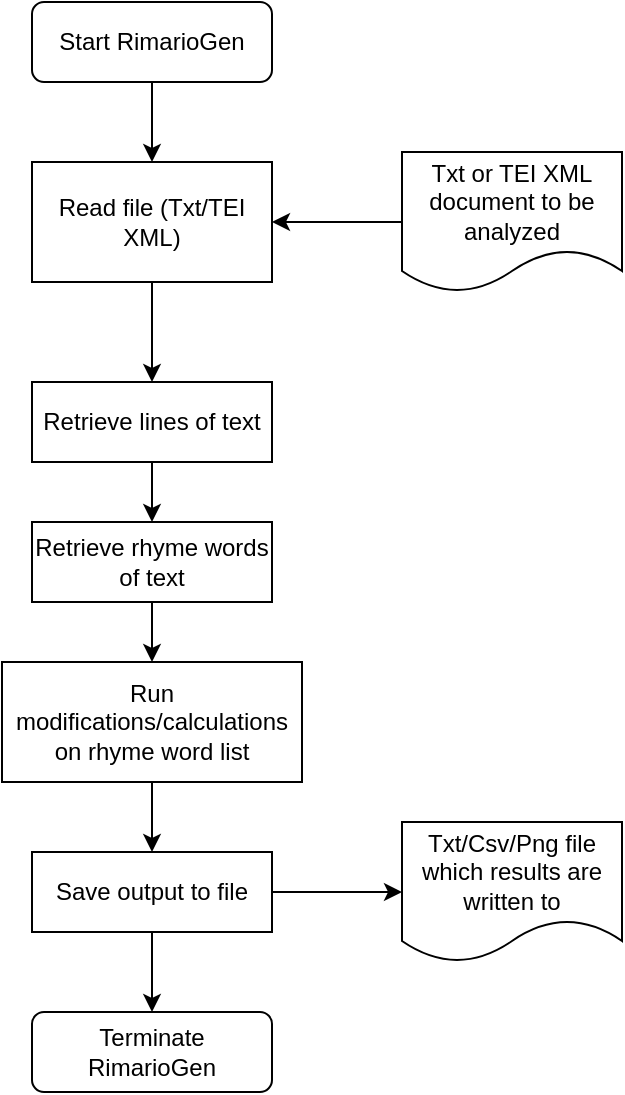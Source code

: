 <mxfile version="20.3.0" type="device"><diagram id="C5RBs43oDa-KdzZeNtuy" name="Page-1"><mxGraphModel dx="1038" dy="641" grid="1" gridSize="10" guides="1" tooltips="1" connect="1" arrows="1" fold="1" page="1" pageScale="1" pageWidth="827" pageHeight="1169" math="0" shadow="0"><root><mxCell id="WIyWlLk6GJQsqaUBKTNV-0"/><mxCell id="WIyWlLk6GJQsqaUBKTNV-1" parent="WIyWlLk6GJQsqaUBKTNV-0"/><mxCell id="WIyWlLk6GJQsqaUBKTNV-3" value="Start RimarioGen" style="rounded=1&#10;;whiteSpace=wrap;html=1;fontSize=12;glass=0;strokeWidth=1;shadow=0;" parent="WIyWlLk6GJQsqaUBKTNV-1" vertex="1"><mxGeometry x="160" y="80" width="120" height="40" as="geometry"/></mxCell><mxCell id="WIyWlLk6GJQsqaUBKTNV-11" value="Run modifications/calculations on rhyme word list" style="rounded=0;whiteSpace=wrap;html=1;fontSize=12;glass=0;strokeWidth=1;shadow=0;" parent="WIyWlLk6GJQsqaUBKTNV-1" vertex="1"><mxGeometry x="145" y="410" width="150" height="60" as="geometry"/></mxCell><mxCell id="WIyWlLk6GJQsqaUBKTNV-12" value="Retrieve lines of text" style="rounded=0;whiteSpace=wrap;html=1;fontSize=12;glass=0;strokeWidth=1;shadow=0;" parent="WIyWlLk6GJQsqaUBKTNV-1" vertex="1"><mxGeometry x="160" y="270" width="120" height="40" as="geometry"/></mxCell><mxCell id="t2KPyoKqzcIcBTzeoG7d-0" value="Read file (Txt/TEI XML)" style="rounded=0;whiteSpace=wrap;html=1;" vertex="1" parent="WIyWlLk6GJQsqaUBKTNV-1"><mxGeometry x="160" y="160" width="120" height="60" as="geometry"/></mxCell><mxCell id="t2KPyoKqzcIcBTzeoG7d-1" value="Retrieve rhyme words of text" style="rounded=0;whiteSpace=wrap;html=1;fontSize=12;glass=0;strokeWidth=1;shadow=0;" vertex="1" parent="WIyWlLk6GJQsqaUBKTNV-1"><mxGeometry x="160" y="340" width="120" height="40" as="geometry"/></mxCell><mxCell id="t2KPyoKqzcIcBTzeoG7d-2" value="Save output to file" style="rounded=0;whiteSpace=wrap;html=1;fontSize=12;glass=0;strokeWidth=1;shadow=0;" vertex="1" parent="WIyWlLk6GJQsqaUBKTNV-1"><mxGeometry x="160" y="505" width="120" height="40" as="geometry"/></mxCell><mxCell id="t2KPyoKqzcIcBTzeoG7d-3" value="Txt or TEI XML document to be analyzed" style="shape=document;whiteSpace=wrap;html=1;boundedLbl=1;" vertex="1" parent="WIyWlLk6GJQsqaUBKTNV-1"><mxGeometry x="345" y="155" width="110" height="70" as="geometry"/></mxCell><mxCell id="t2KPyoKqzcIcBTzeoG7d-4" value="Txt/Csv/Png file which results are written to" style="shape=document;whiteSpace=wrap;html=1;boundedLbl=1;" vertex="1" parent="WIyWlLk6GJQsqaUBKTNV-1"><mxGeometry x="345" y="490" width="110" height="70" as="geometry"/></mxCell><mxCell id="t2KPyoKqzcIcBTzeoG7d-5" value="Terminate RimarioGen" style="rounded=1&#10;;whiteSpace=wrap;html=1;fontSize=12;glass=0;strokeWidth=1;shadow=0;" vertex="1" parent="WIyWlLk6GJQsqaUBKTNV-1"><mxGeometry x="160" y="585" width="120" height="40" as="geometry"/></mxCell><mxCell id="t2KPyoKqzcIcBTzeoG7d-8" value="" style="endArrow=classic;html=1;rounded=0;exitX=0.5;exitY=1;exitDx=0;exitDy=0;entryX=0.5;entryY=0;entryDx=0;entryDy=0;" edge="1" parent="WIyWlLk6GJQsqaUBKTNV-1" source="WIyWlLk6GJQsqaUBKTNV-3" target="t2KPyoKqzcIcBTzeoG7d-0"><mxGeometry width="50" height="50" relative="1" as="geometry"><mxPoint x="390" y="220" as="sourcePoint"/><mxPoint x="440" y="170" as="targetPoint"/></mxGeometry></mxCell><mxCell id="t2KPyoKqzcIcBTzeoG7d-9" value="" style="endArrow=classic;html=1;rounded=0;exitX=0.5;exitY=1;exitDx=0;exitDy=0;entryX=0.5;entryY=0;entryDx=0;entryDy=0;" edge="1" parent="WIyWlLk6GJQsqaUBKTNV-1" source="t2KPyoKqzcIcBTzeoG7d-0" target="WIyWlLk6GJQsqaUBKTNV-12"><mxGeometry width="50" height="50" relative="1" as="geometry"><mxPoint x="230" y="130" as="sourcePoint"/><mxPoint x="230" y="170" as="targetPoint"/><Array as="points"/></mxGeometry></mxCell><mxCell id="t2KPyoKqzcIcBTzeoG7d-10" value="" style="endArrow=classic;html=1;rounded=0;exitX=0.5;exitY=1;exitDx=0;exitDy=0;" edge="1" parent="WIyWlLk6GJQsqaUBKTNV-1" source="WIyWlLk6GJQsqaUBKTNV-12" target="t2KPyoKqzcIcBTzeoG7d-1"><mxGeometry width="50" height="50" relative="1" as="geometry"><mxPoint x="240" y="140" as="sourcePoint"/><mxPoint x="240" y="180" as="targetPoint"/></mxGeometry></mxCell><mxCell id="t2KPyoKqzcIcBTzeoG7d-11" value="" style="endArrow=classic;html=1;rounded=0;exitX=0.5;exitY=1;exitDx=0;exitDy=0;entryX=0.5;entryY=0;entryDx=0;entryDy=0;" edge="1" parent="WIyWlLk6GJQsqaUBKTNV-1" source="t2KPyoKqzcIcBTzeoG7d-1" target="WIyWlLk6GJQsqaUBKTNV-11"><mxGeometry width="50" height="50" relative="1" as="geometry"><mxPoint x="250" y="150" as="sourcePoint"/><mxPoint x="250" y="190" as="targetPoint"/></mxGeometry></mxCell><mxCell id="t2KPyoKqzcIcBTzeoG7d-12" value="" style="endArrow=classic;html=1;rounded=0;exitX=0.5;exitY=1;exitDx=0;exitDy=0;entryX=0.5;entryY=0;entryDx=0;entryDy=0;" edge="1" parent="WIyWlLk6GJQsqaUBKTNV-1" source="WIyWlLk6GJQsqaUBKTNV-11" target="t2KPyoKqzcIcBTzeoG7d-2"><mxGeometry width="50" height="50" relative="1" as="geometry"><mxPoint x="260" y="160" as="sourcePoint"/><mxPoint x="260" y="200" as="targetPoint"/></mxGeometry></mxCell><mxCell id="t2KPyoKqzcIcBTzeoG7d-13" value="" style="endArrow=classic;html=1;rounded=0;exitX=0.5;exitY=1;exitDx=0;exitDy=0;entryX=0.5;entryY=0;entryDx=0;entryDy=0;" edge="1" parent="WIyWlLk6GJQsqaUBKTNV-1" source="t2KPyoKqzcIcBTzeoG7d-2" target="t2KPyoKqzcIcBTzeoG7d-5"><mxGeometry width="50" height="50" relative="1" as="geometry"><mxPoint x="270" y="170" as="sourcePoint"/><mxPoint x="270" y="210" as="targetPoint"/></mxGeometry></mxCell><mxCell id="t2KPyoKqzcIcBTzeoG7d-14" value="" style="endArrow=classic;html=1;rounded=0;exitX=1;exitY=0.5;exitDx=0;exitDy=0;entryX=0;entryY=0.5;entryDx=0;entryDy=0;" edge="1" parent="WIyWlLk6GJQsqaUBKTNV-1" source="t2KPyoKqzcIcBTzeoG7d-2" target="t2KPyoKqzcIcBTzeoG7d-4"><mxGeometry width="50" height="50" relative="1" as="geometry"><mxPoint x="280" y="180" as="sourcePoint"/><mxPoint x="280" y="220" as="targetPoint"/></mxGeometry></mxCell><mxCell id="t2KPyoKqzcIcBTzeoG7d-15" value="" style="endArrow=classic;html=1;rounded=0;exitX=0;exitY=0.5;exitDx=0;exitDy=0;entryX=1;entryY=0.5;entryDx=0;entryDy=0;" edge="1" parent="WIyWlLk6GJQsqaUBKTNV-1" source="t2KPyoKqzcIcBTzeoG7d-3" target="t2KPyoKqzcIcBTzeoG7d-0"><mxGeometry width="50" height="50" relative="1" as="geometry"><mxPoint x="290" y="190" as="sourcePoint"/><mxPoint x="290" y="230" as="targetPoint"/></mxGeometry></mxCell></root></mxGraphModel></diagram></mxfile>